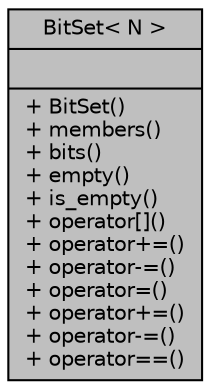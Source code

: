 digraph "BitSet&lt; N &gt;"
{
  edge [fontname="Helvetica",fontsize="10",labelfontname="Helvetica",labelfontsize="10"];
  node [fontname="Helvetica",fontsize="10",shape=record];
  Node1 [label="{BitSet\< N \>\n||+ BitSet()\l+ members()\l+ bits()\l+ empty()\l+ is_empty()\l+ operator[]()\l+ operator+=()\l+ operator-=()\l+ operator=()\l+ operator+=()\l+ operator-=()\l+ operator==()\l}",height=0.2,width=0.4,color="black", fillcolor="grey75", style="filled", fontcolor="black"];
}
